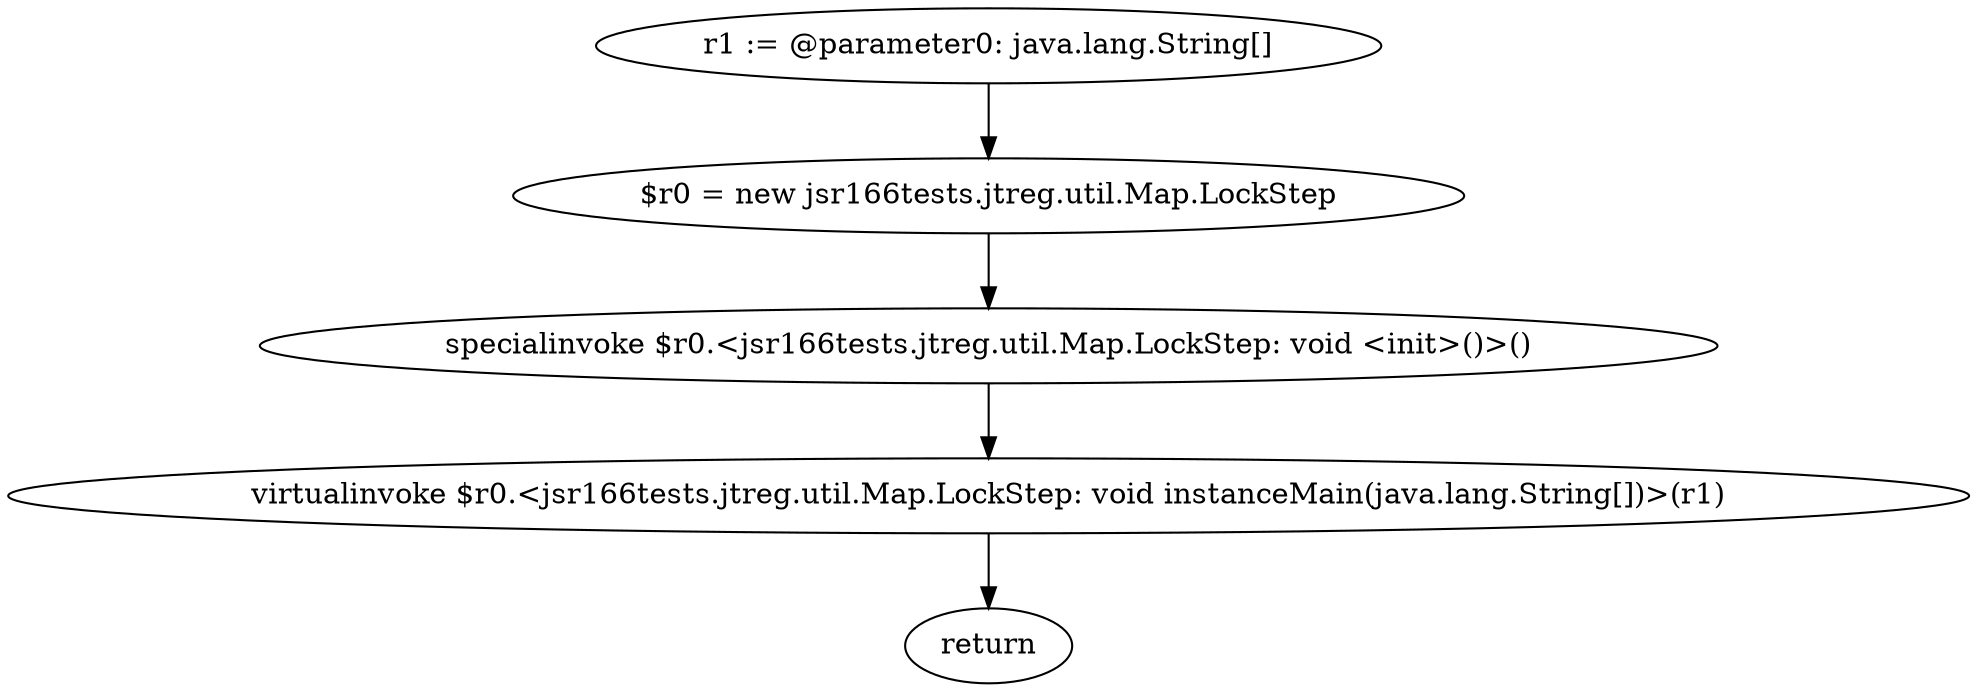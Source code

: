 digraph "unitGraph" {
    "r1 := @parameter0: java.lang.String[]"
    "$r0 = new jsr166tests.jtreg.util.Map.LockStep"
    "specialinvoke $r0.<jsr166tests.jtreg.util.Map.LockStep: void <init>()>()"
    "virtualinvoke $r0.<jsr166tests.jtreg.util.Map.LockStep: void instanceMain(java.lang.String[])>(r1)"
    "return"
    "r1 := @parameter0: java.lang.String[]"->"$r0 = new jsr166tests.jtreg.util.Map.LockStep";
    "$r0 = new jsr166tests.jtreg.util.Map.LockStep"->"specialinvoke $r0.<jsr166tests.jtreg.util.Map.LockStep: void <init>()>()";
    "specialinvoke $r0.<jsr166tests.jtreg.util.Map.LockStep: void <init>()>()"->"virtualinvoke $r0.<jsr166tests.jtreg.util.Map.LockStep: void instanceMain(java.lang.String[])>(r1)";
    "virtualinvoke $r0.<jsr166tests.jtreg.util.Map.LockStep: void instanceMain(java.lang.String[])>(r1)"->"return";
}
